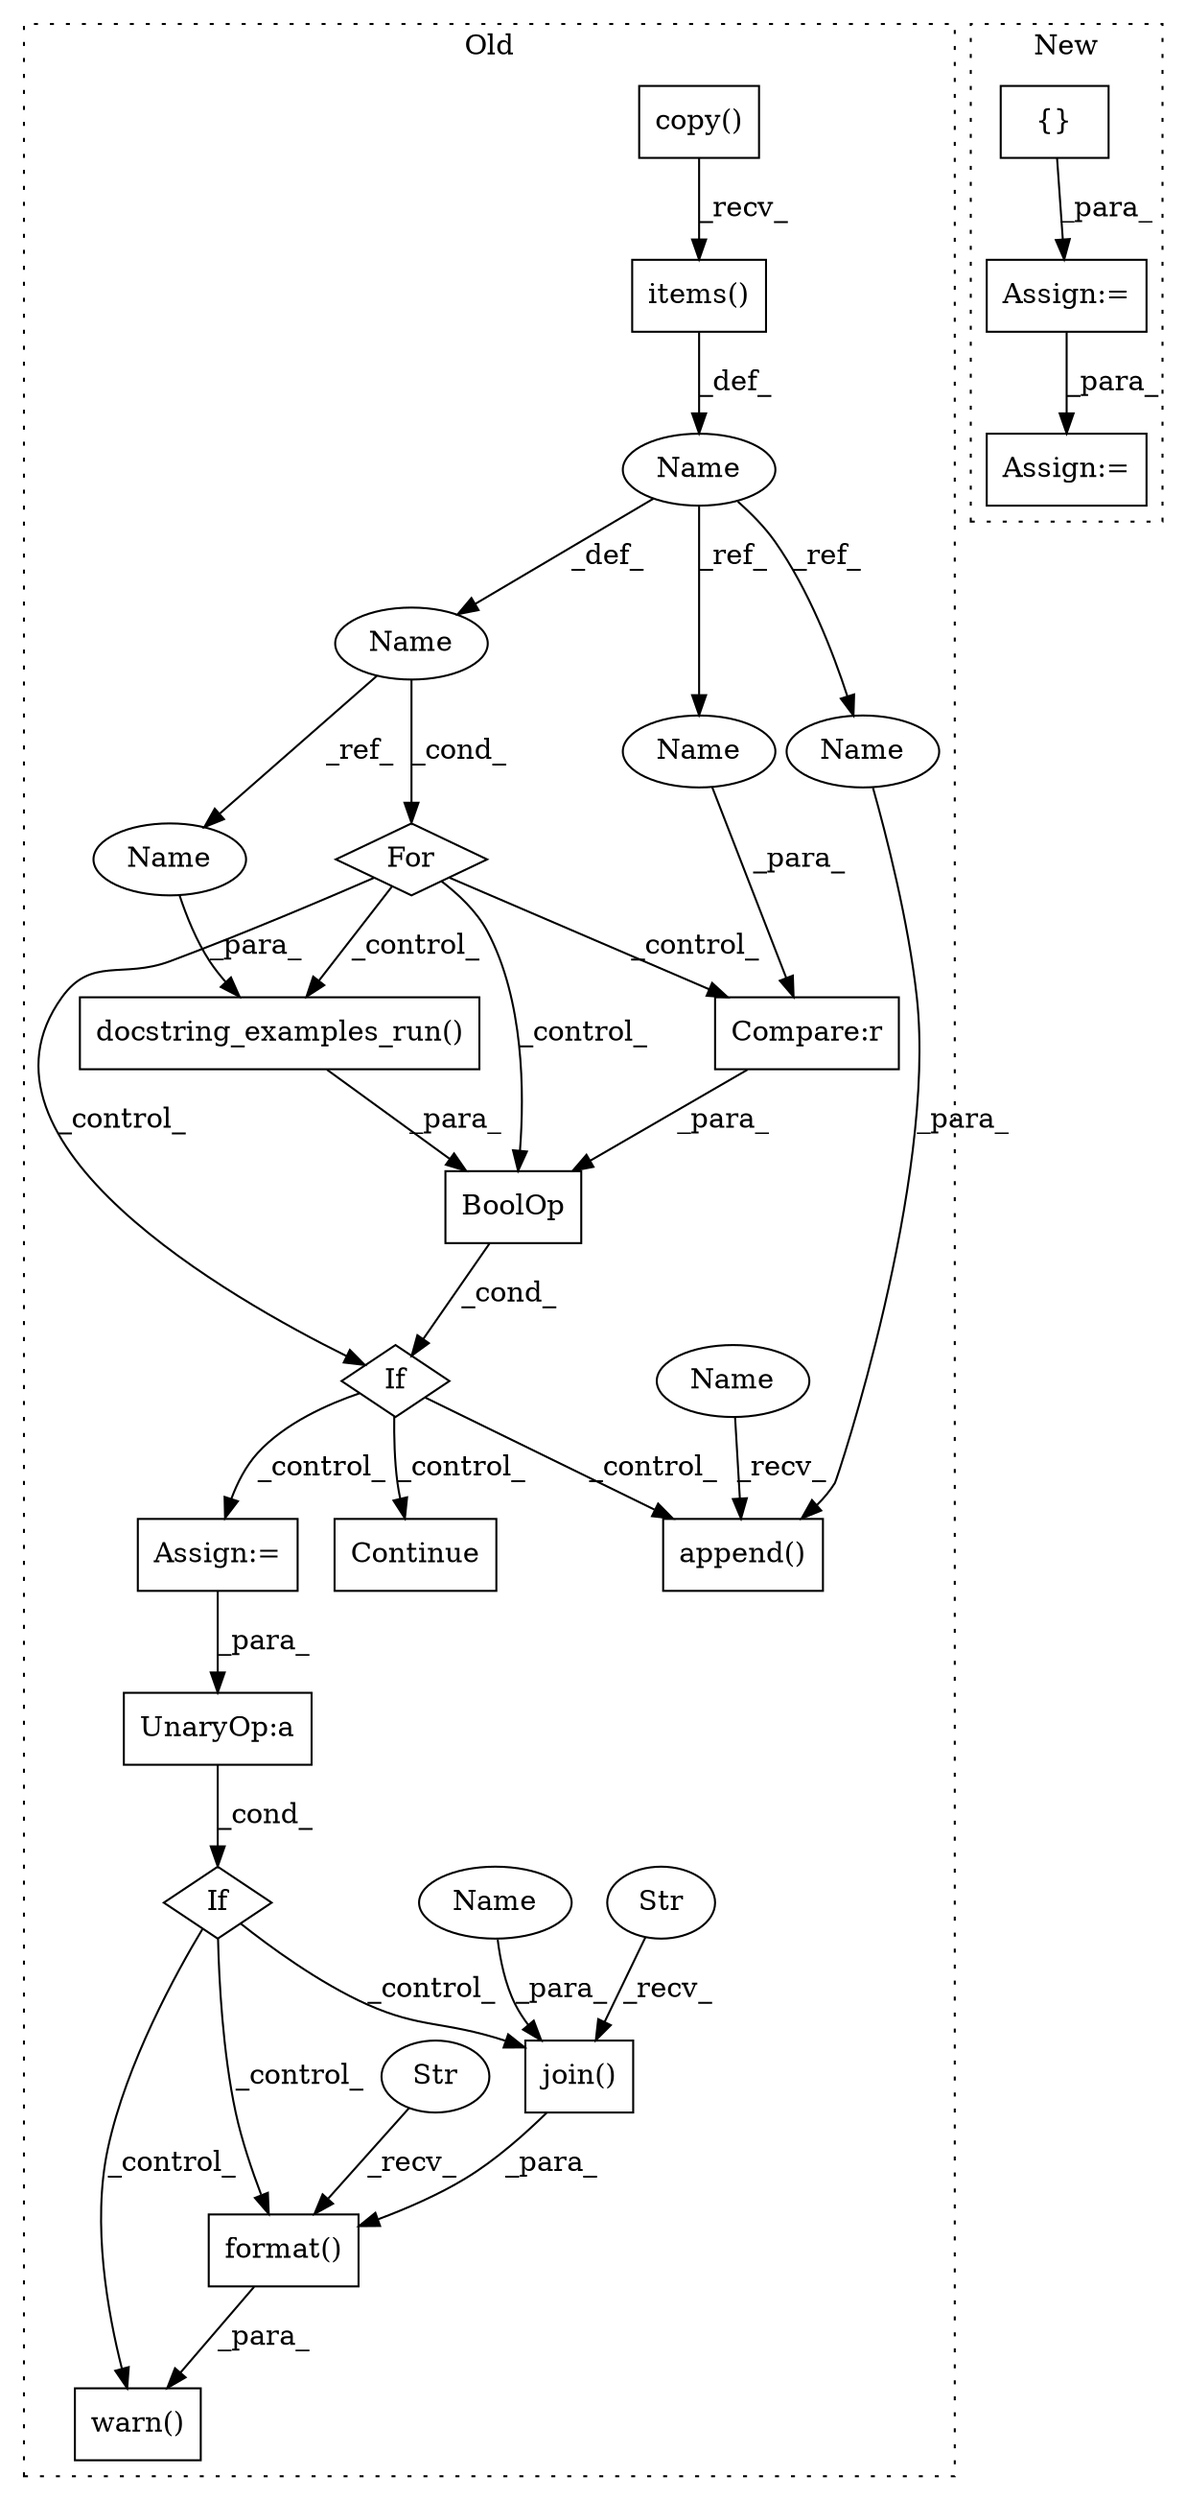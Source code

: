 digraph G {
subgraph cluster0 {
1 [label="docstring_examples_run()" a="75" s="984,1016" l="31,1" shape="box"];
3 [label="BoolOp" a="72" s="968" l="49" shape="box"];
4 [label="If" a="96" s="965" l="3" shape="diamond"];
5 [label="items()" a="75" s="928" l="27" shape="box"];
6 [label="For" a="107" s="916,955" l="4,10" shape="diamond"];
7 [label="Compare:r" a="40" s="968" l="12" shape="box"];
8 [label="Continue" a="43" s="1031" l="8" shape="box"];
9 [label="append()" a="75" s="1072,1089" l="16,1" shape="box"];
10 [label="join()" a="75" s="1224,1242" l="10,1" shape="box"];
11 [label="If" a="96" s="1095" l="3" shape="diamond"];
12 [label="UnaryOp:a" a="61" s="1098" l="11" shape="box"];
13 [label="Str" a="66" s="1224" l="4" shape="ellipse"];
14 [label="copy()" a="75" s="928" l="19" shape="box"];
15 [label="Name" a="87" s="923" l="1" shape="ellipse"];
16 [label="Name" a="87" s="920" l="1" shape="ellipse"];
17 [label="format()" a="75" s="1146,1243" l="78,14" shape="box"];
18 [label="Str" a="66" s="1146" l="53" shape="ellipse"];
19 [label="warn()" a="75" s="1119,1257" l="27,10" shape="box"];
21 [label="Assign:=" a="68" s="1055" l="3" shape="box"];
23 [label="Name" a="87" s="1088" l="1" shape="ellipse"];
24 [label="Name" a="87" s="968" l="1" shape="ellipse"];
25 [label="Name" a="87" s="1234" l="8" shape="ellipse"];
26 [label="Name" a="87" s="1072" l="8" shape="ellipse"];
27 [label="Name" a="87" s="1015" l="1" shape="ellipse"];
label = "Old";
style="dotted";
}
subgraph cluster1 {
2 [label="{}" a="59" s="1366,1373" l="1,0" shape="box"];
20 [label="Assign:=" a="68" s="1510" l="3" shape="box"];
22 [label="Assign:=" a="68" s="1307" l="3" shape="box"];
label = "New";
style="dotted";
}
1 -> 3 [label="_para_"];
2 -> 22 [label="_para_"];
3 -> 4 [label="_cond_"];
4 -> 8 [label="_control_"];
4 -> 9 [label="_control_"];
4 -> 21 [label="_control_"];
5 -> 16 [label="_def_"];
6 -> 3 [label="_control_"];
6 -> 7 [label="_control_"];
6 -> 1 [label="_control_"];
6 -> 4 [label="_control_"];
7 -> 3 [label="_para_"];
10 -> 17 [label="_para_"];
11 -> 19 [label="_control_"];
11 -> 17 [label="_control_"];
11 -> 10 [label="_control_"];
12 -> 11 [label="_cond_"];
13 -> 10 [label="_recv_"];
14 -> 5 [label="_recv_"];
15 -> 27 [label="_ref_"];
15 -> 6 [label="_cond_"];
16 -> 15 [label="_def_"];
16 -> 23 [label="_ref_"];
16 -> 24 [label="_ref_"];
17 -> 19 [label="_para_"];
18 -> 17 [label="_recv_"];
21 -> 12 [label="_para_"];
22 -> 20 [label="_para_"];
23 -> 9 [label="_para_"];
24 -> 7 [label="_para_"];
25 -> 10 [label="_para_"];
26 -> 9 [label="_recv_"];
27 -> 1 [label="_para_"];
}